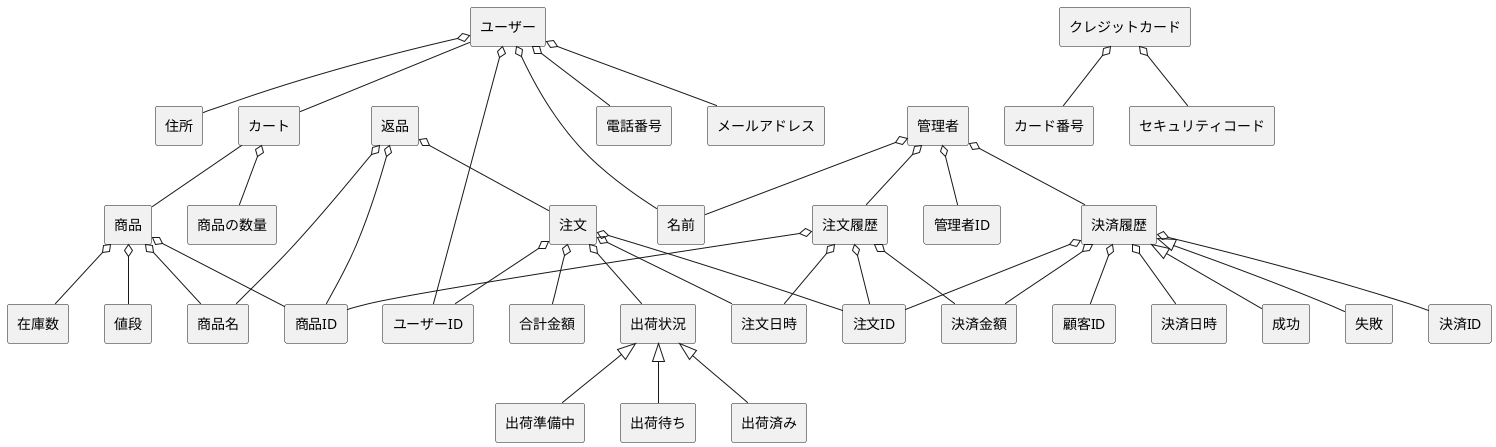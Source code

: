 @startuml 注文管理システム
skinparam componentStyle rectangle

[ユーザー] o-- [ユーザーID]
[ユーザー] o-- [名前]
[ユーザー] o-- [電話番号]
[ユーザー] o-- [メールアドレス]
[ユーザー] o-- [住所]
'[ユーザー] o-- [支払情報]
[ユーザー] -- [カート]

[クレジットカード] o-- [カード番号]
[クレジットカード] o-- [セキュリティコード]

'[カート] o-- [ユーザーID]
[カート] -- [商品]
'[カート] o-- [商品ID]
[カート] o-- [商品の数量]
'[カート] o-- [商品の小計]
'[カート] o-- [注文ID]

'[支払情報] o-- [支払ID]
'[支払情報] o-- [支払日時]
'[支払情報] o-- [支払金額]

'[配送] o-- [住所]
'[配送] o-- [配送日時]
'[配送] o-- [配送状況]
'[配送状況] <|-- [配達中]
'[配送状況] <|-- [配達完了]
'[配送状況] <|-- [不在のため配達できません]



[管理者] o-- [名前]
[管理者] o-- [管理者ID]
[管理者] o-- [決済履歴]
[管理者] o-- [注文履歴]

[決済履歴] o-- [決済ID]
[決済履歴] o-- [注文ID]
[決済履歴] o-- [顧客ID]
[決済履歴] o-- [決済金額]
[決済履歴] o-- [決済日時]
[決済履歴] <|-- [成功] 
[決済履歴] <|-- [失敗]

[商品] o-- [商品名]
[商品] o-- [商品ID]
'[商品] o-- [商品の詳細]
[商品] o-- [値段]
[商品] o-- [在庫数]
'[商品の詳細] <|--

[注文] o-- [注文ID]
[注文] o-- [ユーザーID]
[注文] o-- [注文日時]
[注文] o-- [合計金額]
'[注文] o-- [クレジットカード]
[注文] o-- [出荷状況]
[出荷状況] <|-- [出荷準備中]
[出荷状況] <|-- [出荷待ち]
[出荷状況] <|-- [出荷済み]

[注文履歴] o-- [商品ID]
[注文履歴] o-- [注文ID]
[注文履歴] o-- [注文日時]
[注文履歴] o-- [決済金額]

'[返品] o-- [返品ID]
[返品] o-- [商品ID]
[返品] o-- [商品名]
[返品] o-- [注文]
'[返品] o-- [返品理由]
'[返品] o-- [商品の状態]
'[返品] o-- [返品日時]
'[返品] o-- [返金]
'[返品] o-- [返金ID]
'[返品] o-- [返金日時]
'[返品] o-- [返金金額]
'
@enduml